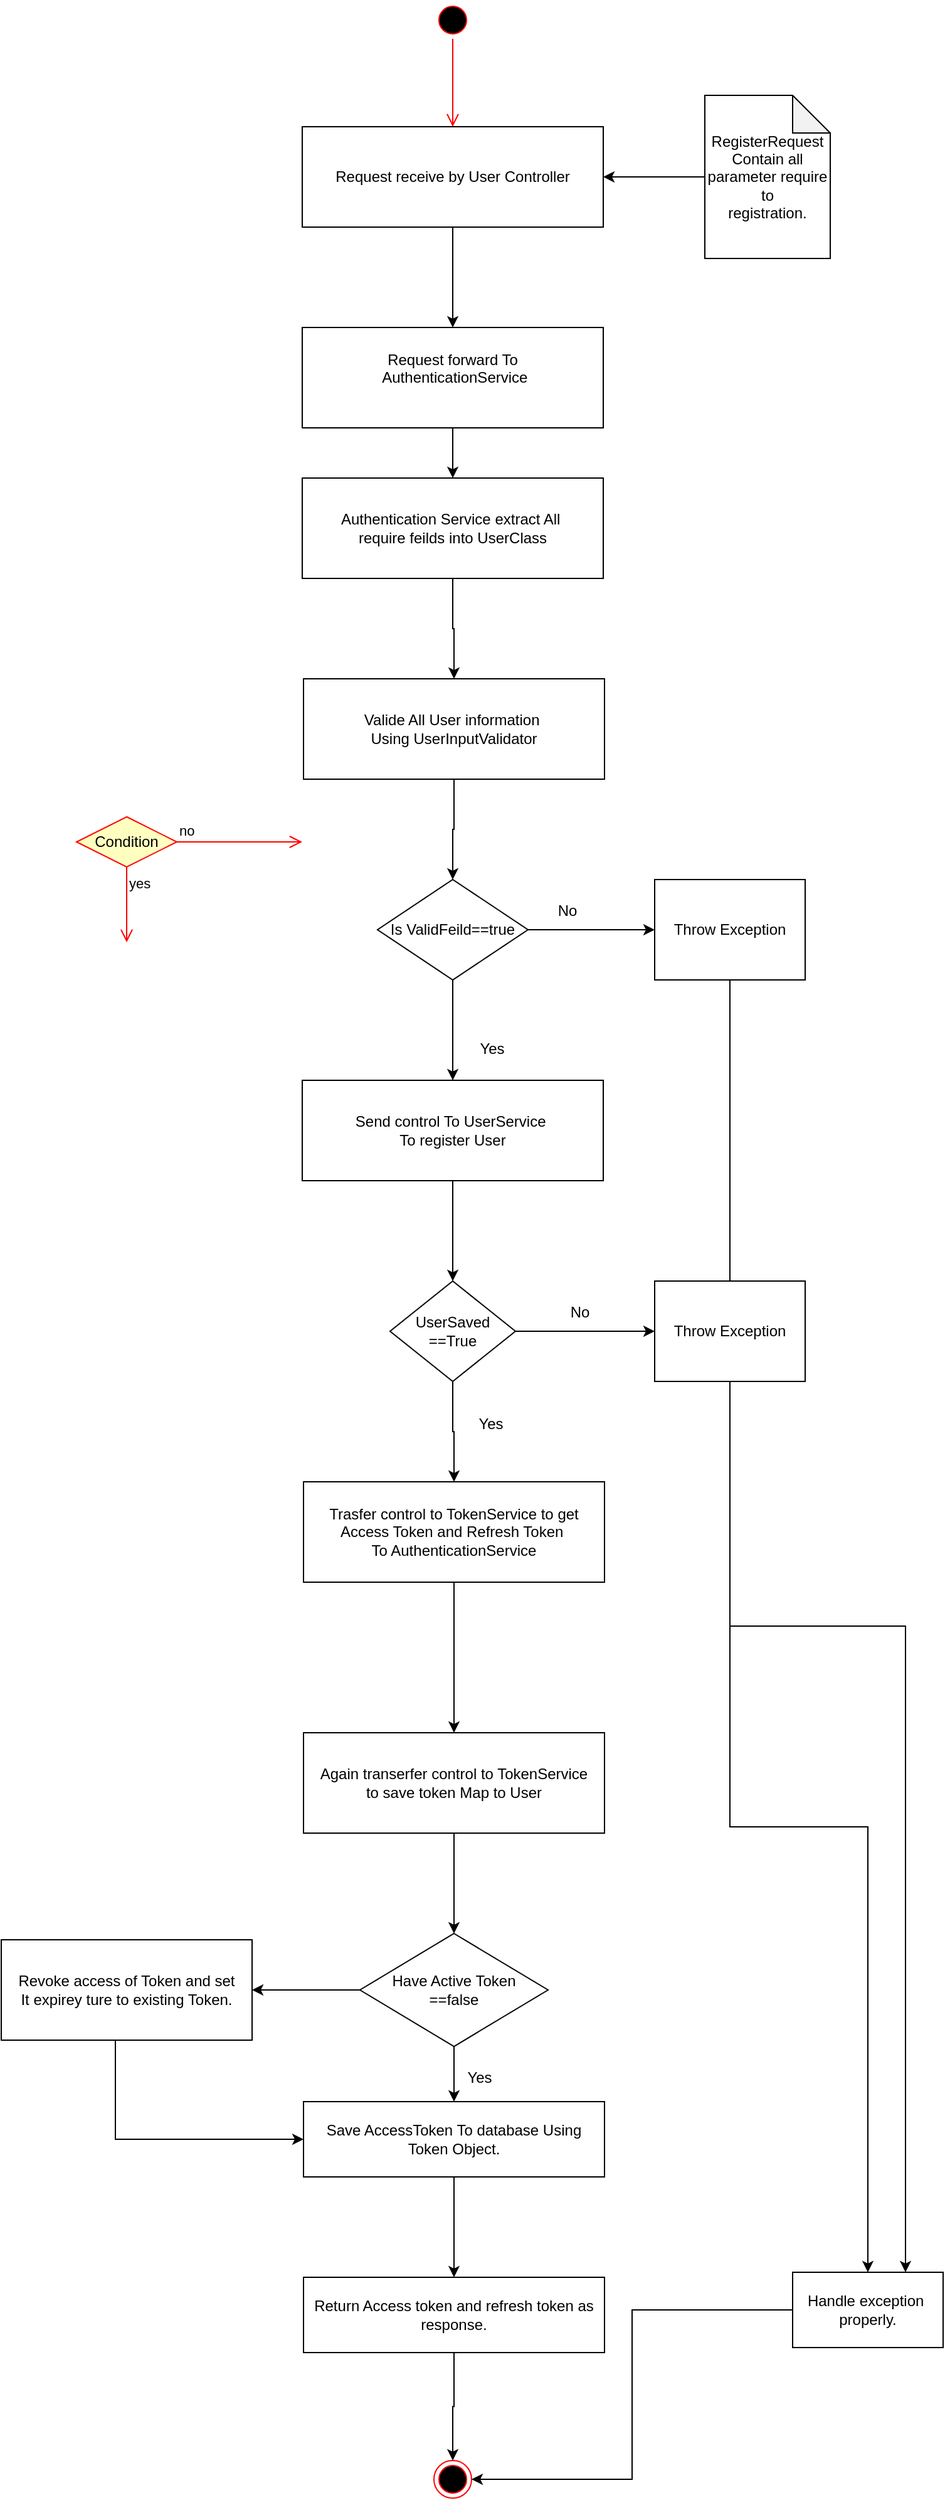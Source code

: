 <mxfile version="24.7.5">
  <diagram id="C5RBs43oDa-KdzZeNtuy" name="Resistration Flow">
    <mxGraphModel dx="5600" dy="2660" grid="1" gridSize="10" guides="1" tooltips="1" connect="1" arrows="1" fold="1" page="1" pageScale="1" pageWidth="827" pageHeight="1169" math="0" shadow="0">
      <root>
        <mxCell id="WIyWlLk6GJQsqaUBKTNV-0" />
        <mxCell id="WIyWlLk6GJQsqaUBKTNV-1" parent="WIyWlLk6GJQsqaUBKTNV-0" />
        <mxCell id="MMg5JSTA3HoUjem50nU3-3" value="" style="ellipse;html=1;shape=startState;fillColor=#000000;strokeColor=#ff0000;" vertex="1" parent="WIyWlLk6GJQsqaUBKTNV-1">
          <mxGeometry x="384" y="20" width="30" height="30" as="geometry" />
        </mxCell>
        <mxCell id="MMg5JSTA3HoUjem50nU3-4" value="" style="edgeStyle=orthogonalEdgeStyle;html=1;verticalAlign=bottom;endArrow=open;endSize=8;strokeColor=#ff0000;rounded=0;entryX=0.5;entryY=0;entryDx=0;entryDy=0;" edge="1" source="MMg5JSTA3HoUjem50nU3-3" parent="WIyWlLk6GJQsqaUBKTNV-1" target="MMg5JSTA3HoUjem50nU3-5">
          <mxGeometry relative="1" as="geometry">
            <mxPoint x="399" y="180" as="targetPoint" />
          </mxGeometry>
        </mxCell>
        <mxCell id="MMg5JSTA3HoUjem50nU3-8" value="" style="edgeStyle=orthogonalEdgeStyle;rounded=0;orthogonalLoop=1;jettySize=auto;html=1;" edge="1" parent="WIyWlLk6GJQsqaUBKTNV-1" source="MMg5JSTA3HoUjem50nU3-5" target="MMg5JSTA3HoUjem50nU3-7">
          <mxGeometry relative="1" as="geometry" />
        </mxCell>
        <mxCell id="MMg5JSTA3HoUjem50nU3-5" value="Request receive by User Controller" style="html=1;dashed=0;whiteSpace=wrap;" vertex="1" parent="WIyWlLk6GJQsqaUBKTNV-1">
          <mxGeometry x="279" y="120" width="240" height="80" as="geometry" />
        </mxCell>
        <mxCell id="MMg5JSTA3HoUjem50nU3-14" value="" style="edgeStyle=orthogonalEdgeStyle;rounded=0;orthogonalLoop=1;jettySize=auto;html=1;" edge="1" parent="WIyWlLk6GJQsqaUBKTNV-1" source="MMg5JSTA3HoUjem50nU3-7" target="MMg5JSTA3HoUjem50nU3-13">
          <mxGeometry relative="1" as="geometry" />
        </mxCell>
        <mxCell id="MMg5JSTA3HoUjem50nU3-7" value="Request forward To&lt;div&gt;&amp;nbsp;AuthenticationService&lt;div&gt;&lt;br&gt;&lt;/div&gt;&lt;/div&gt;" style="whiteSpace=wrap;html=1;dashed=0;" vertex="1" parent="WIyWlLk6GJQsqaUBKTNV-1">
          <mxGeometry x="279" y="280" width="240" height="80" as="geometry" />
        </mxCell>
        <mxCell id="MMg5JSTA3HoUjem50nU3-12" style="edgeStyle=orthogonalEdgeStyle;rounded=0;orthogonalLoop=1;jettySize=auto;html=1;entryX=1;entryY=0.5;entryDx=0;entryDy=0;" edge="1" parent="WIyWlLk6GJQsqaUBKTNV-1" source="MMg5JSTA3HoUjem50nU3-11" target="MMg5JSTA3HoUjem50nU3-5">
          <mxGeometry relative="1" as="geometry" />
        </mxCell>
        <mxCell id="MMg5JSTA3HoUjem50nU3-11" value="RegisterRequest&lt;div&gt;Contain all parameter require to&lt;/div&gt;&lt;div&gt;registration.&lt;/div&gt;" style="shape=note;whiteSpace=wrap;html=1;backgroundOutline=1;darkOpacity=0.05;" vertex="1" parent="WIyWlLk6GJQsqaUBKTNV-1">
          <mxGeometry x="600" y="95" width="100" height="130" as="geometry" />
        </mxCell>
        <mxCell id="MMg5JSTA3HoUjem50nU3-16" value="" style="edgeStyle=orthogonalEdgeStyle;rounded=0;orthogonalLoop=1;jettySize=auto;html=1;" edge="1" parent="WIyWlLk6GJQsqaUBKTNV-1" source="MMg5JSTA3HoUjem50nU3-13" target="MMg5JSTA3HoUjem50nU3-15">
          <mxGeometry relative="1" as="geometry" />
        </mxCell>
        <mxCell id="MMg5JSTA3HoUjem50nU3-13" value="Authentication Service extract All&amp;nbsp;&lt;div&gt;require feilds into UserClass&lt;/div&gt;" style="whiteSpace=wrap;html=1;dashed=0;" vertex="1" parent="WIyWlLk6GJQsqaUBKTNV-1">
          <mxGeometry x="279" y="400" width="240" height="80" as="geometry" />
        </mxCell>
        <mxCell id="MMg5JSTA3HoUjem50nU3-18" value="" style="edgeStyle=orthogonalEdgeStyle;rounded=0;orthogonalLoop=1;jettySize=auto;html=1;" edge="1" parent="WIyWlLk6GJQsqaUBKTNV-1" source="MMg5JSTA3HoUjem50nU3-15" target="MMg5JSTA3HoUjem50nU3-17">
          <mxGeometry relative="1" as="geometry" />
        </mxCell>
        <mxCell id="MMg5JSTA3HoUjem50nU3-15" value="Valide All User information&amp;nbsp;&lt;div&gt;Using UserInputValidator&lt;/div&gt;" style="whiteSpace=wrap;html=1;dashed=0;" vertex="1" parent="WIyWlLk6GJQsqaUBKTNV-1">
          <mxGeometry x="280" y="560" width="240" height="80" as="geometry" />
        </mxCell>
        <mxCell id="MMg5JSTA3HoUjem50nU3-23" value="" style="edgeStyle=orthogonalEdgeStyle;rounded=0;orthogonalLoop=1;jettySize=auto;html=1;" edge="1" parent="WIyWlLk6GJQsqaUBKTNV-1" source="MMg5JSTA3HoUjem50nU3-17" target="MMg5JSTA3HoUjem50nU3-22">
          <mxGeometry relative="1" as="geometry" />
        </mxCell>
        <mxCell id="MMg5JSTA3HoUjem50nU3-26" value="" style="edgeStyle=orthogonalEdgeStyle;rounded=0;orthogonalLoop=1;jettySize=auto;html=1;" edge="1" parent="WIyWlLk6GJQsqaUBKTNV-1" source="MMg5JSTA3HoUjem50nU3-17" target="MMg5JSTA3HoUjem50nU3-25">
          <mxGeometry relative="1" as="geometry" />
        </mxCell>
        <mxCell id="MMg5JSTA3HoUjem50nU3-17" value="Is ValidFeild==true" style="rhombus;whiteSpace=wrap;html=1;dashed=0;" vertex="1" parent="WIyWlLk6GJQsqaUBKTNV-1">
          <mxGeometry x="339" y="720" width="120" height="80" as="geometry" />
        </mxCell>
        <mxCell id="MMg5JSTA3HoUjem50nU3-19" value="Condition" style="rhombus;whiteSpace=wrap;html=1;fontColor=#000000;fillColor=#ffffc0;strokeColor=#ff0000;" vertex="1" parent="WIyWlLk6GJQsqaUBKTNV-1">
          <mxGeometry x="99" y="670" width="80" height="40" as="geometry" />
        </mxCell>
        <mxCell id="MMg5JSTA3HoUjem50nU3-20" value="no" style="edgeStyle=orthogonalEdgeStyle;html=1;align=left;verticalAlign=bottom;endArrow=open;endSize=8;strokeColor=#ff0000;rounded=0;" edge="1" source="MMg5JSTA3HoUjem50nU3-19" parent="WIyWlLk6GJQsqaUBKTNV-1">
          <mxGeometry x="-1" relative="1" as="geometry">
            <mxPoint x="279" y="690" as="targetPoint" />
          </mxGeometry>
        </mxCell>
        <mxCell id="MMg5JSTA3HoUjem50nU3-21" value="yes" style="edgeStyle=orthogonalEdgeStyle;html=1;align=left;verticalAlign=top;endArrow=open;endSize=8;strokeColor=#ff0000;rounded=0;" edge="1" source="MMg5JSTA3HoUjem50nU3-19" parent="WIyWlLk6GJQsqaUBKTNV-1">
          <mxGeometry x="-1" relative="1" as="geometry">
            <mxPoint x="139" y="770" as="targetPoint" />
          </mxGeometry>
        </mxCell>
        <mxCell id="MMg5JSTA3HoUjem50nU3-58" style="edgeStyle=orthogonalEdgeStyle;rounded=0;orthogonalLoop=1;jettySize=auto;html=1;entryX=0.75;entryY=0;entryDx=0;entryDy=0;" edge="1" parent="WIyWlLk6GJQsqaUBKTNV-1" source="MMg5JSTA3HoUjem50nU3-22" target="MMg5JSTA3HoUjem50nU3-56">
          <mxGeometry relative="1" as="geometry" />
        </mxCell>
        <mxCell id="MMg5JSTA3HoUjem50nU3-22" value="Throw Exception" style="whiteSpace=wrap;html=1;dashed=0;" vertex="1" parent="WIyWlLk6GJQsqaUBKTNV-1">
          <mxGeometry x="560" y="720" width="120" height="80" as="geometry" />
        </mxCell>
        <mxCell id="MMg5JSTA3HoUjem50nU3-24" value="No" style="text;html=1;align=center;verticalAlign=middle;resizable=0;points=[];autosize=1;strokeColor=none;fillColor=none;" vertex="1" parent="WIyWlLk6GJQsqaUBKTNV-1">
          <mxGeometry x="470" y="730" width="40" height="30" as="geometry" />
        </mxCell>
        <mxCell id="MMg5JSTA3HoUjem50nU3-29" value="" style="edgeStyle=orthogonalEdgeStyle;rounded=0;orthogonalLoop=1;jettySize=auto;html=1;" edge="1" parent="WIyWlLk6GJQsqaUBKTNV-1" source="MMg5JSTA3HoUjem50nU3-25" target="MMg5JSTA3HoUjem50nU3-28">
          <mxGeometry relative="1" as="geometry" />
        </mxCell>
        <mxCell id="MMg5JSTA3HoUjem50nU3-25" value="Send control To UserService&amp;nbsp;&lt;div&gt;To register User&lt;/div&gt;" style="whiteSpace=wrap;html=1;dashed=0;" vertex="1" parent="WIyWlLk6GJQsqaUBKTNV-1">
          <mxGeometry x="279" y="880" width="240" height="80" as="geometry" />
        </mxCell>
        <mxCell id="MMg5JSTA3HoUjem50nU3-27" value="Yes" style="text;html=1;align=center;verticalAlign=middle;resizable=0;points=[];autosize=1;strokeColor=none;fillColor=none;" vertex="1" parent="WIyWlLk6GJQsqaUBKTNV-1">
          <mxGeometry x="410" y="840" width="40" height="30" as="geometry" />
        </mxCell>
        <mxCell id="MMg5JSTA3HoUjem50nU3-31" value="" style="edgeStyle=orthogonalEdgeStyle;rounded=0;orthogonalLoop=1;jettySize=auto;html=1;" edge="1" parent="WIyWlLk6GJQsqaUBKTNV-1" source="MMg5JSTA3HoUjem50nU3-28" target="MMg5JSTA3HoUjem50nU3-30">
          <mxGeometry relative="1" as="geometry" />
        </mxCell>
        <mxCell id="MMg5JSTA3HoUjem50nU3-33" value="" style="edgeStyle=orthogonalEdgeStyle;rounded=0;orthogonalLoop=1;jettySize=auto;html=1;" edge="1" parent="WIyWlLk6GJQsqaUBKTNV-1" source="MMg5JSTA3HoUjem50nU3-28" target="MMg5JSTA3HoUjem50nU3-32">
          <mxGeometry relative="1" as="geometry" />
        </mxCell>
        <mxCell id="MMg5JSTA3HoUjem50nU3-28" value="UserSaved&lt;div&gt;==True&lt;/div&gt;" style="rhombus;whiteSpace=wrap;html=1;dashed=0;" vertex="1" parent="WIyWlLk6GJQsqaUBKTNV-1">
          <mxGeometry x="349" y="1040" width="100" height="80" as="geometry" />
        </mxCell>
        <mxCell id="MMg5JSTA3HoUjem50nU3-57" value="" style="edgeStyle=orthogonalEdgeStyle;rounded=0;orthogonalLoop=1;jettySize=auto;html=1;" edge="1" parent="WIyWlLk6GJQsqaUBKTNV-1" source="MMg5JSTA3HoUjem50nU3-30" target="MMg5JSTA3HoUjem50nU3-56">
          <mxGeometry relative="1" as="geometry" />
        </mxCell>
        <mxCell id="MMg5JSTA3HoUjem50nU3-30" value="Throw Exception" style="whiteSpace=wrap;html=1;dashed=0;" vertex="1" parent="WIyWlLk6GJQsqaUBKTNV-1">
          <mxGeometry x="560" y="1040" width="120" height="80" as="geometry" />
        </mxCell>
        <mxCell id="MMg5JSTA3HoUjem50nU3-42" style="edgeStyle=orthogonalEdgeStyle;rounded=0;orthogonalLoop=1;jettySize=auto;html=1;" edge="1" parent="WIyWlLk6GJQsqaUBKTNV-1" source="MMg5JSTA3HoUjem50nU3-32" target="MMg5JSTA3HoUjem50nU3-36">
          <mxGeometry relative="1" as="geometry" />
        </mxCell>
        <mxCell id="MMg5JSTA3HoUjem50nU3-32" value="Trasfer control to TokenService to get Access Token and Refresh Token&amp;nbsp;&lt;div&gt;To AuthenticationService&lt;/div&gt;" style="whiteSpace=wrap;html=1;dashed=0;" vertex="1" parent="WIyWlLk6GJQsqaUBKTNV-1">
          <mxGeometry x="280" y="1200" width="240" height="80" as="geometry" />
        </mxCell>
        <mxCell id="MMg5JSTA3HoUjem50nU3-34" value="No" style="text;html=1;align=center;verticalAlign=middle;resizable=0;points=[];autosize=1;strokeColor=none;fillColor=none;" vertex="1" parent="WIyWlLk6GJQsqaUBKTNV-1">
          <mxGeometry x="480" y="1050" width="40" height="30" as="geometry" />
        </mxCell>
        <mxCell id="MMg5JSTA3HoUjem50nU3-35" value="Yes" style="text;html=1;align=center;verticalAlign=middle;resizable=0;points=[];autosize=1;strokeColor=none;fillColor=none;" vertex="1" parent="WIyWlLk6GJQsqaUBKTNV-1">
          <mxGeometry x="409" y="1139" width="40" height="30" as="geometry" />
        </mxCell>
        <mxCell id="MMg5JSTA3HoUjem50nU3-46" value="" style="edgeStyle=orthogonalEdgeStyle;rounded=0;orthogonalLoop=1;jettySize=auto;html=1;" edge="1" parent="WIyWlLk6GJQsqaUBKTNV-1" source="MMg5JSTA3HoUjem50nU3-36" target="MMg5JSTA3HoUjem50nU3-45">
          <mxGeometry relative="1" as="geometry" />
        </mxCell>
        <mxCell id="MMg5JSTA3HoUjem50nU3-36" value="Again transerfer control to TokenService&lt;div&gt;to save token Map to User&lt;/div&gt;" style="whiteSpace=wrap;html=1;dashed=0;" vertex="1" parent="WIyWlLk6GJQsqaUBKTNV-1">
          <mxGeometry x="280" y="1400" width="240" height="80" as="geometry" />
        </mxCell>
        <mxCell id="MMg5JSTA3HoUjem50nU3-53" value="" style="edgeStyle=orthogonalEdgeStyle;rounded=0;orthogonalLoop=1;jettySize=auto;html=1;" edge="1" parent="WIyWlLk6GJQsqaUBKTNV-1" source="MMg5JSTA3HoUjem50nU3-43" target="MMg5JSTA3HoUjem50nU3-52">
          <mxGeometry relative="1" as="geometry" />
        </mxCell>
        <mxCell id="MMg5JSTA3HoUjem50nU3-43" value="Save AccessToken To database Using Token Object." style="whiteSpace=wrap;html=1;dashed=0;" vertex="1" parent="WIyWlLk6GJQsqaUBKTNV-1">
          <mxGeometry x="280" y="1694" width="240" height="60" as="geometry" />
        </mxCell>
        <mxCell id="MMg5JSTA3HoUjem50nU3-47" style="edgeStyle=orthogonalEdgeStyle;rounded=0;orthogonalLoop=1;jettySize=auto;html=1;entryX=0.5;entryY=0;entryDx=0;entryDy=0;" edge="1" parent="WIyWlLk6GJQsqaUBKTNV-1" source="MMg5JSTA3HoUjem50nU3-45" target="MMg5JSTA3HoUjem50nU3-43">
          <mxGeometry relative="1" as="geometry" />
        </mxCell>
        <mxCell id="MMg5JSTA3HoUjem50nU3-50" value="" style="edgeStyle=orthogonalEdgeStyle;rounded=0;orthogonalLoop=1;jettySize=auto;html=1;" edge="1" parent="WIyWlLk6GJQsqaUBKTNV-1" source="MMg5JSTA3HoUjem50nU3-45" target="MMg5JSTA3HoUjem50nU3-49">
          <mxGeometry relative="1" as="geometry" />
        </mxCell>
        <mxCell id="MMg5JSTA3HoUjem50nU3-45" value="Have Active Token&lt;div&gt;==false&lt;/div&gt;" style="rhombus;whiteSpace=wrap;html=1;dashed=0;" vertex="1" parent="WIyWlLk6GJQsqaUBKTNV-1">
          <mxGeometry x="325" y="1560" width="150" height="90" as="geometry" />
        </mxCell>
        <mxCell id="MMg5JSTA3HoUjem50nU3-48" value="Yes" style="text;html=1;align=center;verticalAlign=middle;resizable=0;points=[];autosize=1;strokeColor=none;fillColor=none;" vertex="1" parent="WIyWlLk6GJQsqaUBKTNV-1">
          <mxGeometry x="400" y="1660" width="40" height="30" as="geometry" />
        </mxCell>
        <mxCell id="MMg5JSTA3HoUjem50nU3-51" style="edgeStyle=orthogonalEdgeStyle;rounded=0;orthogonalLoop=1;jettySize=auto;html=1;entryX=0;entryY=0.5;entryDx=0;entryDy=0;" edge="1" parent="WIyWlLk6GJQsqaUBKTNV-1" source="MMg5JSTA3HoUjem50nU3-49" target="MMg5JSTA3HoUjem50nU3-43">
          <mxGeometry relative="1" as="geometry">
            <Array as="points">
              <mxPoint x="130" y="1724" />
            </Array>
          </mxGeometry>
        </mxCell>
        <mxCell id="MMg5JSTA3HoUjem50nU3-49" value="Revoke access of Token and set&lt;div&gt;It expirey ture to existing Token.&lt;/div&gt;" style="whiteSpace=wrap;html=1;dashed=0;" vertex="1" parent="WIyWlLk6GJQsqaUBKTNV-1">
          <mxGeometry x="39" y="1565" width="200" height="80" as="geometry" />
        </mxCell>
        <mxCell id="MMg5JSTA3HoUjem50nU3-55" style="edgeStyle=orthogonalEdgeStyle;rounded=0;orthogonalLoop=1;jettySize=auto;html=1;entryX=0.5;entryY=0;entryDx=0;entryDy=0;" edge="1" parent="WIyWlLk6GJQsqaUBKTNV-1" source="MMg5JSTA3HoUjem50nU3-52" target="MMg5JSTA3HoUjem50nU3-54">
          <mxGeometry relative="1" as="geometry" />
        </mxCell>
        <mxCell id="MMg5JSTA3HoUjem50nU3-52" value="Return Access token and refresh token as response." style="whiteSpace=wrap;html=1;dashed=0;" vertex="1" parent="WIyWlLk6GJQsqaUBKTNV-1">
          <mxGeometry x="280" y="1834" width="240" height="60" as="geometry" />
        </mxCell>
        <mxCell id="MMg5JSTA3HoUjem50nU3-54" value="" style="ellipse;html=1;shape=endState;fillColor=#000000;strokeColor=#ff0000;" vertex="1" parent="WIyWlLk6GJQsqaUBKTNV-1">
          <mxGeometry x="384" y="1980" width="30" height="30" as="geometry" />
        </mxCell>
        <mxCell id="MMg5JSTA3HoUjem50nU3-59" style="edgeStyle=orthogonalEdgeStyle;rounded=0;orthogonalLoop=1;jettySize=auto;html=1;entryX=1;entryY=0.5;entryDx=0;entryDy=0;" edge="1" parent="WIyWlLk6GJQsqaUBKTNV-1" source="MMg5JSTA3HoUjem50nU3-56" target="MMg5JSTA3HoUjem50nU3-54">
          <mxGeometry relative="1" as="geometry" />
        </mxCell>
        <mxCell id="MMg5JSTA3HoUjem50nU3-56" value="Handle exception&amp;nbsp;&lt;div&gt;properly.&lt;/div&gt;" style="whiteSpace=wrap;html=1;dashed=0;" vertex="1" parent="WIyWlLk6GJQsqaUBKTNV-1">
          <mxGeometry x="670" y="1830" width="120" height="60" as="geometry" />
        </mxCell>
      </root>
    </mxGraphModel>
  </diagram>
</mxfile>

